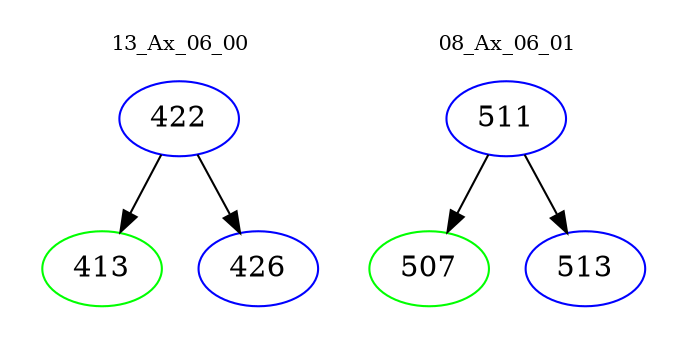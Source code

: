 digraph{
subgraph cluster_0 {
color = white
label = "13_Ax_06_00";
fontsize=10;
T0_422 [label="422", color="blue"]
T0_422 -> T0_413 [color="black"]
T0_413 [label="413", color="green"]
T0_422 -> T0_426 [color="black"]
T0_426 [label="426", color="blue"]
}
subgraph cluster_1 {
color = white
label = "08_Ax_06_01";
fontsize=10;
T1_511 [label="511", color="blue"]
T1_511 -> T1_507 [color="black"]
T1_507 [label="507", color="green"]
T1_511 -> T1_513 [color="black"]
T1_513 [label="513", color="blue"]
}
}
